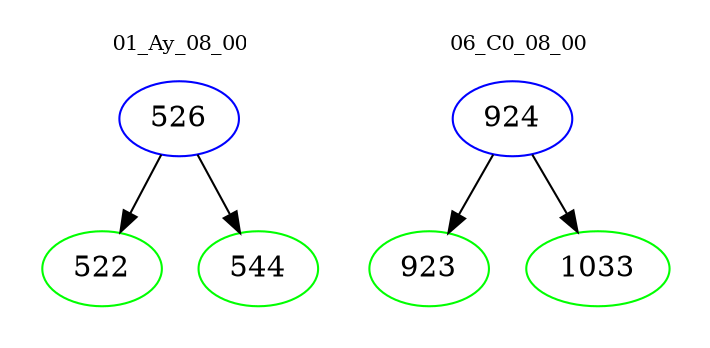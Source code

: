 digraph{
subgraph cluster_0 {
color = white
label = "01_Ay_08_00";
fontsize=10;
T0_526 [label="526", color="blue"]
T0_526 -> T0_522 [color="black"]
T0_522 [label="522", color="green"]
T0_526 -> T0_544 [color="black"]
T0_544 [label="544", color="green"]
}
subgraph cluster_1 {
color = white
label = "06_C0_08_00";
fontsize=10;
T1_924 [label="924", color="blue"]
T1_924 -> T1_923 [color="black"]
T1_923 [label="923", color="green"]
T1_924 -> T1_1033 [color="black"]
T1_1033 [label="1033", color="green"]
}
}
